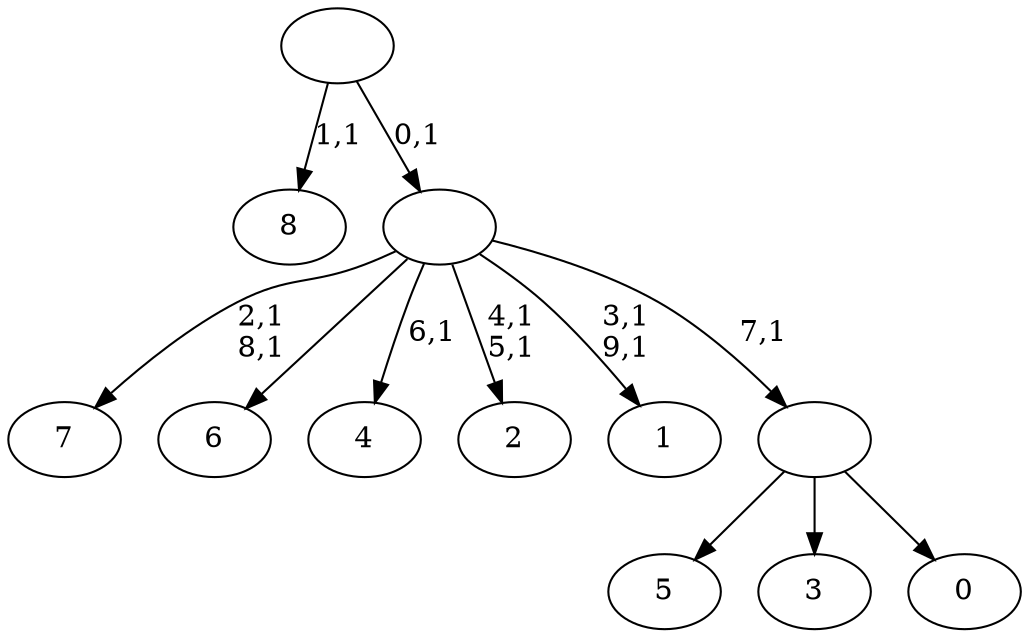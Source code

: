 digraph T {
	19 [label="8"]
	17 [label="7"]
	14 [label="6"]
	13 [label="5"]
	12 [label="4"]
	10 [label="3"]
	9 [label="2"]
	6 [label="1"]
	3 [label="0"]
	2 [label=""]
	1 [label=""]
	0 [label=""]
	2 -> 13 [label=""]
	2 -> 10 [label=""]
	2 -> 3 [label=""]
	1 -> 6 [label="3,1\n9,1"]
	1 -> 9 [label="4,1\n5,1"]
	1 -> 12 [label="6,1"]
	1 -> 17 [label="2,1\n8,1"]
	1 -> 14 [label=""]
	1 -> 2 [label="7,1"]
	0 -> 19 [label="1,1"]
	0 -> 1 [label="0,1"]
}
